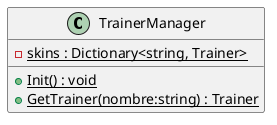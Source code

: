 @startuml
class TrainerManager {
    {static} - skins : Dictionary<string, Trainer>
    + {static} Init() : void
    + {static} GetTrainer(nombre:string) : Trainer
}
@enduml
